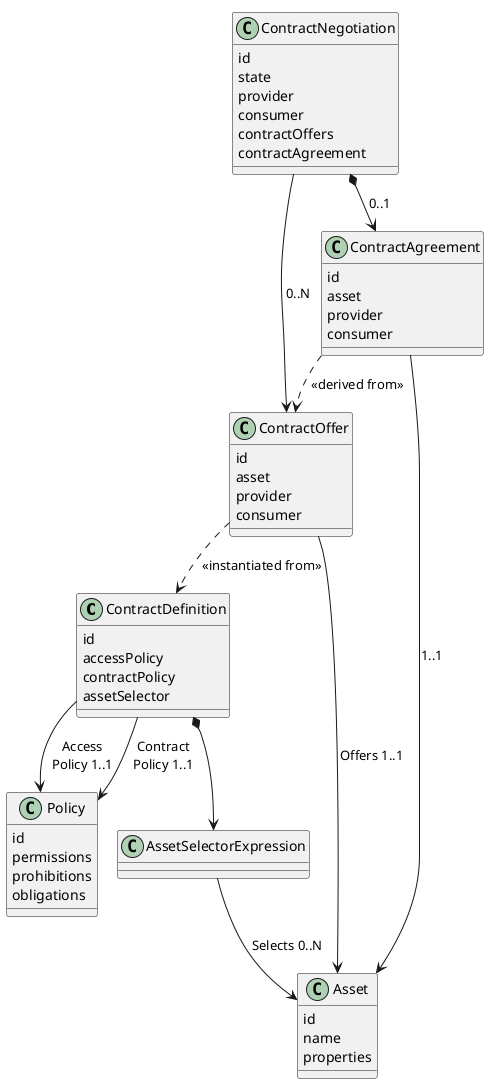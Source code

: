 '
'  Copyright (c) 2022 Microsoft Corporation
'
'  This program and the accompanying materials are made available under the
'  terms of the Apache License, Version 2.0 which is available at
'  https://www.apache.org/licenses/LICENSE-2.0
'
'  SPDX-License-Identifier: Apache-2.0
'
'  Contributors:
'       Microsoft - Initial Draft
'
'

@startuml

!pragma layout smetana

skinParam NoteBackgroundColor WhiteSmoke
skinParam NoteFontColor Black
skinParam ParticipantBackgroundColor WhiteSmoke
skinParam ActorBackgroundColor WhiteSmoke
skinParam AgentBackgroundColor White
skinParam AgentBorderColor SkyBlue
skinparam shadowing false

!define ConsumerColor f8f2ff
!define ProviderColor d9edff
!define WarningColor Business
!define LeadColor Technology

class ContractDefinition {
    id
    accessPolicy
    contractPolicy
    assetSelector
}

class Policy {
  id
  permissions
  prohibitions
  obligations
}

class  AssetSelectorExpression

class Asset {
    id
    name
    properties
}

class ContractOffer {
    id
    asset
    provider
    consumer
}

class ContractAgreement {
    id
    asset
    provider
    consumer
}

class ContractNegotiation {
    id
    state
    provider
    consumer
    contractOffers
    contractAgreement
}

ContractDefinition *-->  AssetSelectorExpression
ContractDefinition -->  Policy : Access\nPolicy 1..1
ContractDefinition -->  Policy : Contract\nPolicy 1..1
AssetSelectorExpression -->Asset : Selects 0..N
ContractOffer -[dashed]-> ContractDefinition : <<instantiated from>>
ContractOffer --> Asset : Offers 1..1

ContractNegotiation *-->ContractAgreement: 0..1
ContractNegotiation --> ContractOffer : 0..N
ContractAgreement  -[dashed]-> ContractOffer : <<derived from>>
ContractAgreement --> Asset : 1..1

@enduml
